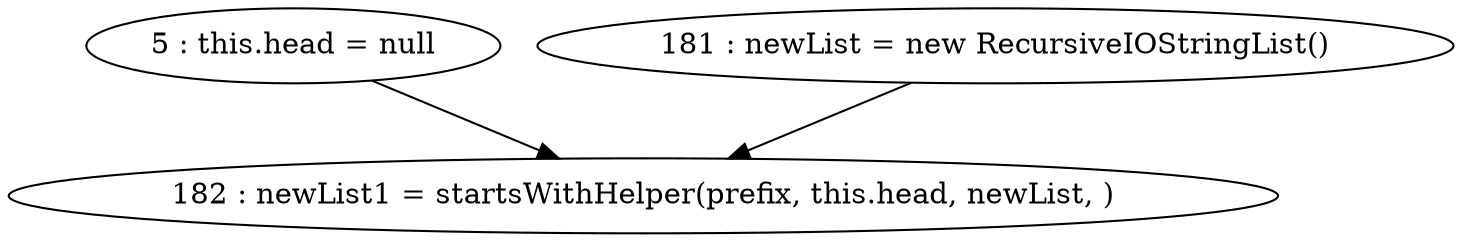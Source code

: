 digraph G {
"5 : this.head = null"
"5 : this.head = null" -> "182 : newList1 = startsWithHelper(prefix, this.head, newList, )"
"181 : newList = new RecursiveIOStringList()"
"181 : newList = new RecursiveIOStringList()" -> "182 : newList1 = startsWithHelper(prefix, this.head, newList, )"
"182 : newList1 = startsWithHelper(prefix, this.head, newList, )"
}